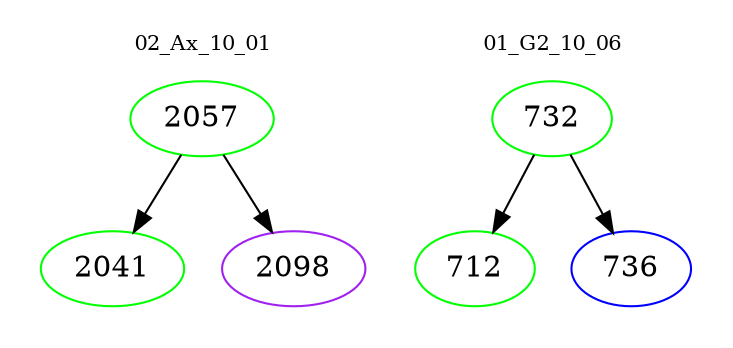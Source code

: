 digraph{
subgraph cluster_0 {
color = white
label = "02_Ax_10_01";
fontsize=10;
T0_2057 [label="2057", color="green"]
T0_2057 -> T0_2041 [color="black"]
T0_2041 [label="2041", color="green"]
T0_2057 -> T0_2098 [color="black"]
T0_2098 [label="2098", color="purple"]
}
subgraph cluster_1 {
color = white
label = "01_G2_10_06";
fontsize=10;
T1_732 [label="732", color="green"]
T1_732 -> T1_712 [color="black"]
T1_712 [label="712", color="green"]
T1_732 -> T1_736 [color="black"]
T1_736 [label="736", color="blue"]
}
}

